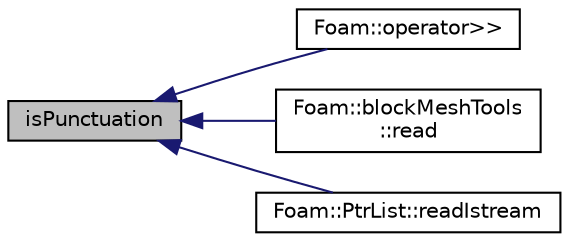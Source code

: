 digraph "isPunctuation"
{
  bgcolor="transparent";
  edge [fontname="Helvetica",fontsize="10",labelfontname="Helvetica",labelfontsize="10"];
  node [fontname="Helvetica",fontsize="10",shape=record];
  rankdir="LR";
  Node1 [label="isPunctuation",height=0.2,width=0.4,color="black", fillcolor="grey75", style="filled" fontcolor="black"];
  Node1 -> Node2 [dir="back",color="midnightblue",fontsize="10",style="solid",fontname="Helvetica"];
  Node2 [label="Foam::operator\>\>",height=0.2,width=0.4,color="black",URL="$namespaceFoam.html#ae227de6944e3a8f3ea82a5ed6f16d767"];
  Node1 -> Node3 [dir="back",color="midnightblue",fontsize="10",style="solid",fontname="Helvetica"];
  Node3 [label="Foam::blockMeshTools\l::read",height=0.2,width=0.4,color="black",URL="$namespaceFoam_1_1blockMeshTools.html#ae7bdffbe7b968ab7bb19081ad8776d9e",tooltip="In-place read with dictionary lookup. "];
  Node1 -> Node4 [dir="back",color="midnightblue",fontsize="10",style="solid",fontname="Helvetica"];
  Node4 [label="Foam::PtrList::readIstream",height=0.2,width=0.4,color="black",URL="$classFoam_1_1PtrList.html#abd10854d664e07f878aff6bb4699f02d",tooltip="Read from Istream using Istream constructor class. "];
}
